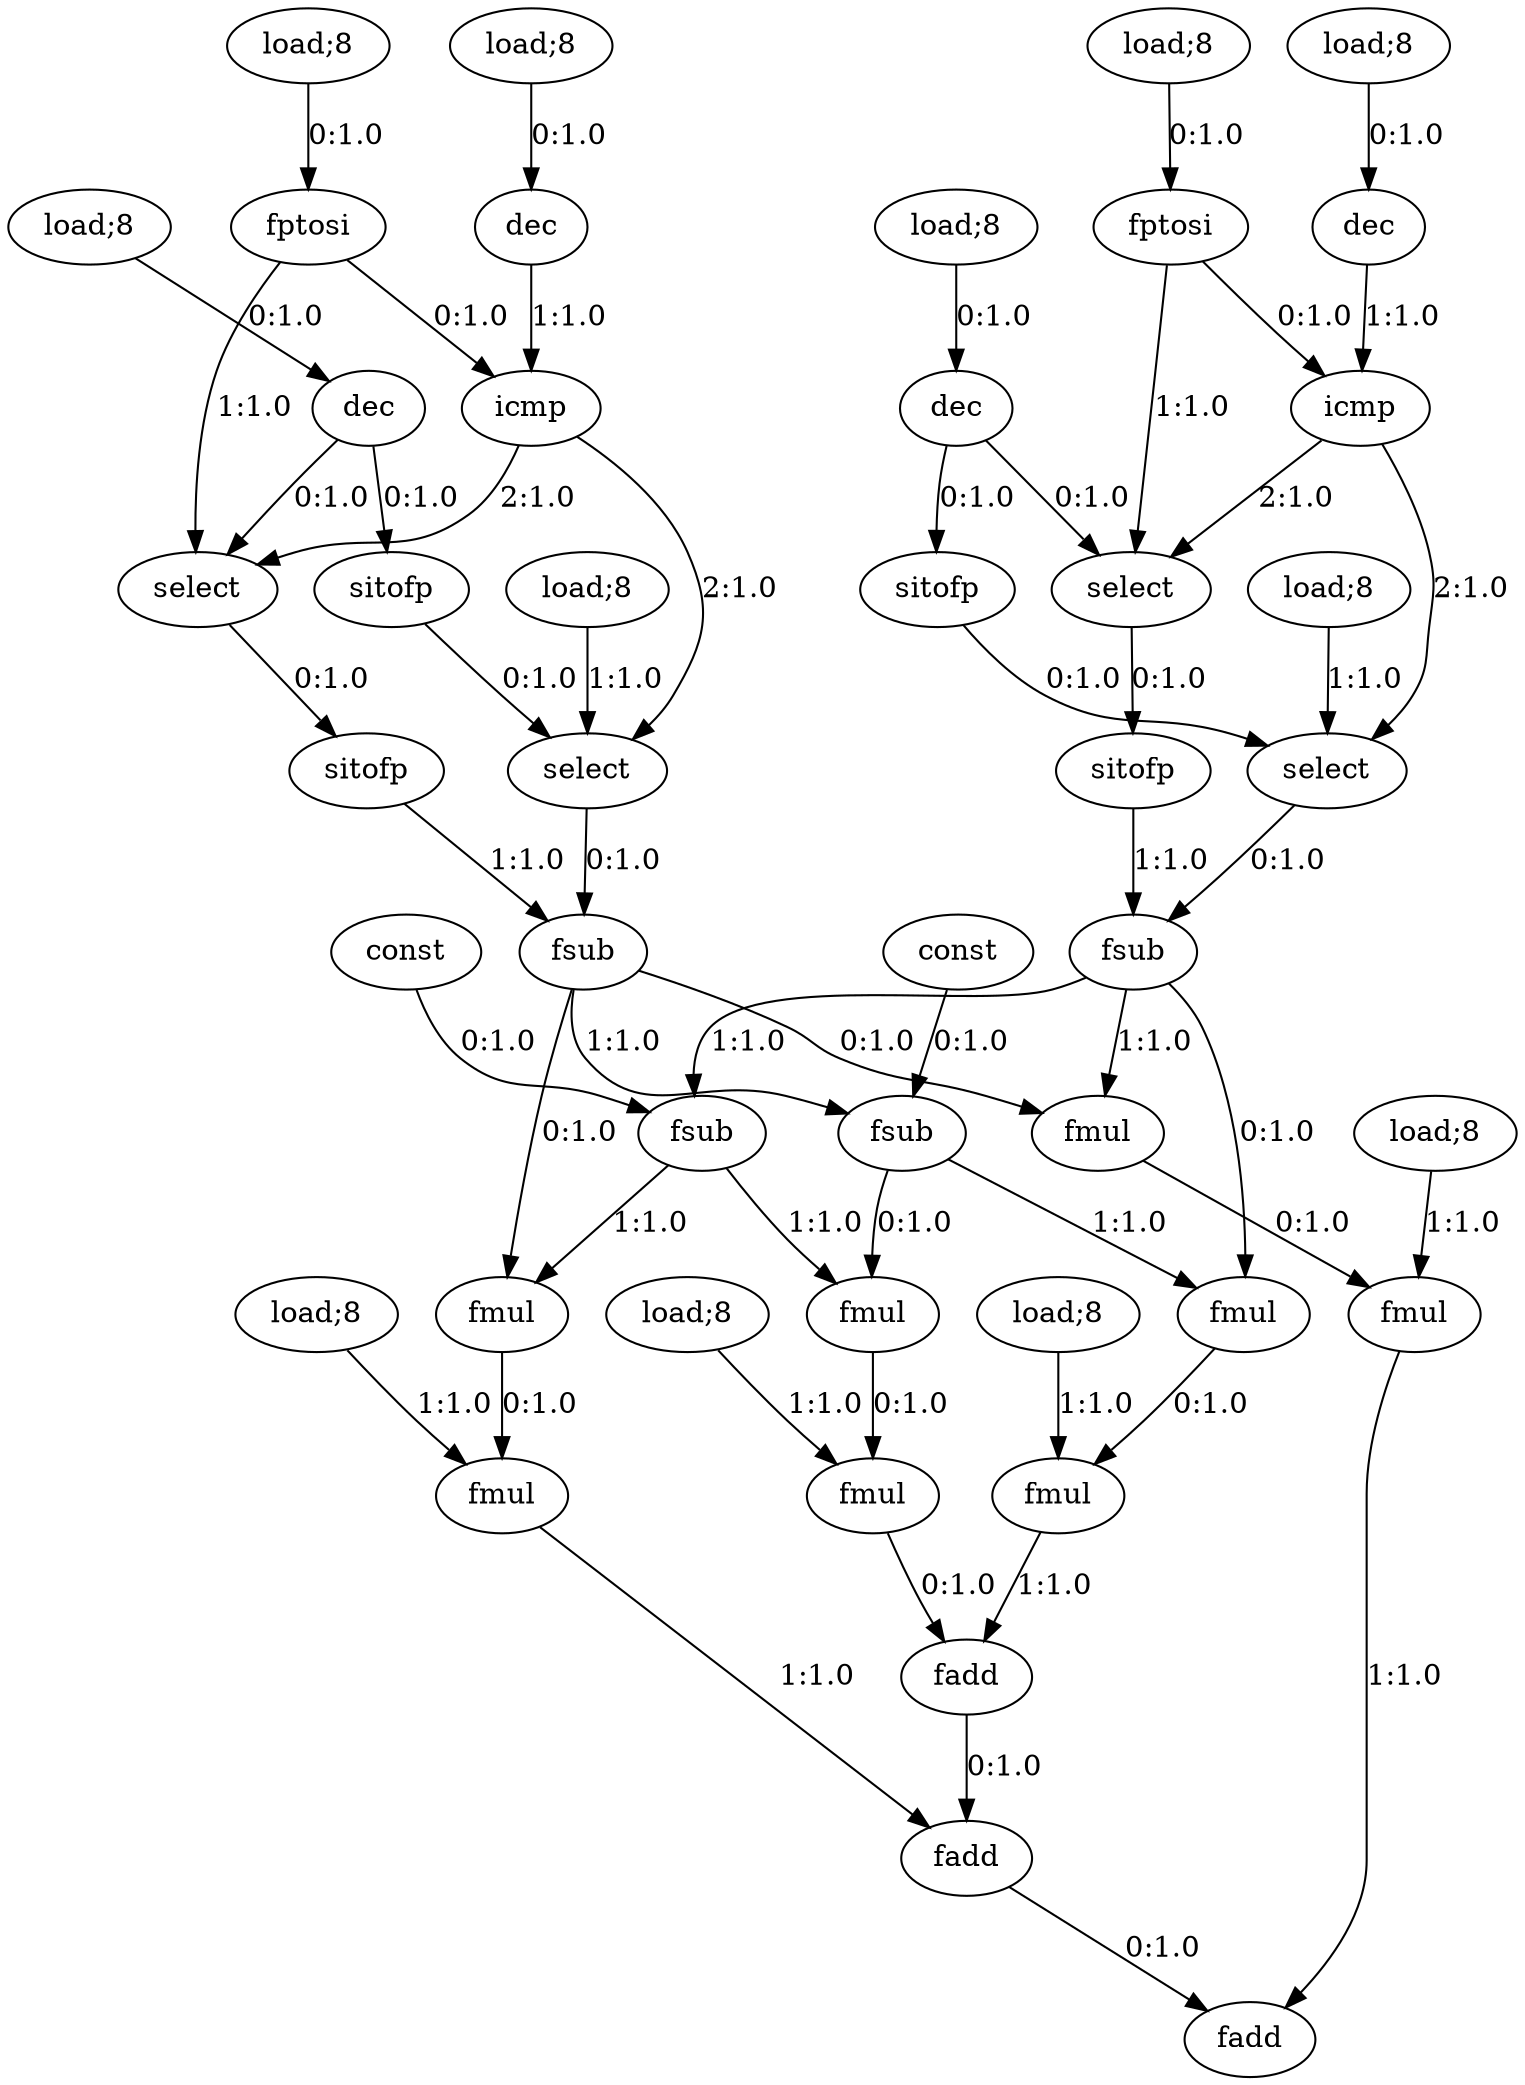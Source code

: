 digraph  {
   0 [label="load;8"];
   1 [label="fptosi"];
   2 [label="load;8"];
   3 [label="fptosi"];
   4 [label="load;8"];
   5 [label="dec"];
   6 [label="icmp"];
   7 [label="load;8"];
   8 [label="dec"];
   9 [label="sitofp"];
   10 [label="select"];
   11 [label="load;8"];
   12 [label="select"];
   13 [label="load;8"];
   14 [label="dec"];
   15 [label="icmp"];
   16 [label="load;8"];
   17 [label="dec"];
   18 [label="sitofp"];
   19 [label="select"];
   20 [label="load;8"];
   21 [label="select"];
   22 [label="sitofp"];
   23 [label="fsub"];
   24 [label="sitofp"];
   25 [label="fsub"];
   26 [label="const"];
   27 [label="fsub"];
   28 [label="const"];
   29 [label="fsub"];
   30 [label="fmul"];
   31 [label="fmul"];
   32 [label="fmul"];
   33 [label="fmul"];
   34 [label="fmul"];
   35 [label="load;8"];
   36 [label="fmul"];
   37 [label="load;8"];
   38 [label="fadd"];
   39 [label="fmul"];
   40 [label="load;8"];
   41 [label="fadd"];
   42 [label="fmul"];
   43 [label="load;8"];
   44 [label="fadd"];

   0->1 [label="0:1.0"]
   2->3 [label="0:1.0"]
   4->5 [label="0:1.0"]
   1->6 [label="0:1.0"]
   5->6 [label="1:1.0"]
   7->8 [label="0:1.0"]
   8->9 [label="0:1.0"]
   9->10 [label="0:1.0"]
   11->10 [label="1:1.0"]
   6->10 [label="2:1.0"]
   8->12 [label="0:1.0"]
   1->12 [label="1:1.0"]
   6->12 [label="2:1.0"]
   13->14 [label="0:1.0"]
   3->15 [label="0:1.0"]
   14->15 [label="1:1.0"]
   16->17 [label="0:1.0"]
   17->18 [label="0:1.0"]
   18->19 [label="0:1.0"]
   20->19 [label="1:1.0"]
   15->19 [label="2:1.0"]
   17->21 [label="0:1.0"]
   3->21 [label="1:1.0"]
   15->21 [label="2:1.0"]
   12->22 [label="0:1.0"]
   10->23 [label="0:1.0"]
   22->23 [label="1:1.0"]
   21->24 [label="0:1.0"]
   19->25 [label="0:1.0"]
   24->25 [label="1:1.0"]
   26->27 [label="0:1.0"]
   28->29 [label="0:1.0"]
   25->30 [label="0:1.0"]
   23->31 [label="0:1.0"]
   23->32 [label="0:1.0"]
   25->32 [label="1:1.0"]
   33->34 [label="0:1.0"]
   35->34 [label="1:1.0"]
   30->36 [label="0:1.0"]
   37->36 [label="1:1.0"]
   34->38 [label="0:1.0"]
   36->38 [label="1:1.0"]
   31->39 [label="0:1.0"]
   40->39 [label="1:1.0"]
   38->41 [label="0:1.0"]
   39->41 [label="1:1.0"]
   32->42 [label="0:1.0"]
   43->42 [label="1:1.0"]
   41->44 [label="0:1.0"]
   42->44 [label="1:1.0"]
   23->27 [label="1:1.0"]
   27->33 [label="0:1.0"]
   27->30 [label="1:1.0"]
   25->29 [label="1:1.0"]
   29->33 [label="1:1.0"]
   29->31 [label="1:1.0"]
}
